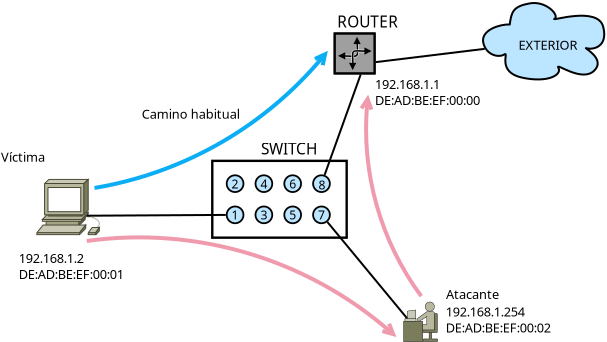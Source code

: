 <?xml version="1.0" encoding="UTF-8"?>
<dia:diagram xmlns:dia="http://www.lysator.liu.se/~alla/dia/">
  <dia:layer name="Fondo" visible="true" connectable="true" active="true">
    <dia:object type="Standard - Box" version="0" id="O0">
      <dia:attribute name="obj_pos">
        <dia:point val="21.12,10.32"/>
      </dia:attribute>
      <dia:attribute name="obj_bb">
        <dia:rectangle val="21.06,10.26;27.9,14.22"/>
      </dia:attribute>
      <dia:attribute name="elem_corner">
        <dia:point val="21.12,10.32"/>
      </dia:attribute>
      <dia:attribute name="elem_width">
        <dia:real val="6.72"/>
      </dia:attribute>
      <dia:attribute name="elem_height">
        <dia:real val="3.84"/>
      </dia:attribute>
      <dia:attribute name="border_width">
        <dia:real val="0.12"/>
      </dia:attribute>
      <dia:attribute name="show_background">
        <dia:boolean val="true"/>
      </dia:attribute>
    </dia:object>
    <dia:object type="Standard - Ellipse" version="0" id="O1">
      <dia:attribute name="obj_pos">
        <dia:point val="21.84,11.04"/>
      </dia:attribute>
      <dia:attribute name="obj_bb">
        <dia:rectangle val="21.795,10.995;22.725,11.925"/>
      </dia:attribute>
      <dia:attribute name="elem_corner">
        <dia:point val="21.84,11.04"/>
      </dia:attribute>
      <dia:attribute name="elem_width">
        <dia:real val="0.84"/>
      </dia:attribute>
      <dia:attribute name="elem_height">
        <dia:real val="0.84"/>
      </dia:attribute>
      <dia:attribute name="border_width">
        <dia:real val="0.09"/>
      </dia:attribute>
      <dia:attribute name="inner_color">
        <dia:color val="#bce5ffff"/>
      </dia:attribute>
    </dia:object>
    <dia:object type="Standard - Ellipse" version="0" id="O2">
      <dia:attribute name="obj_pos">
        <dia:point val="21.84,12.6"/>
      </dia:attribute>
      <dia:attribute name="obj_bb">
        <dia:rectangle val="21.795,12.555;22.725,13.485"/>
      </dia:attribute>
      <dia:attribute name="elem_corner">
        <dia:point val="21.84,12.6"/>
      </dia:attribute>
      <dia:attribute name="elem_width">
        <dia:real val="0.84"/>
      </dia:attribute>
      <dia:attribute name="elem_height">
        <dia:real val="0.84"/>
      </dia:attribute>
      <dia:attribute name="border_width">
        <dia:real val="0.09"/>
      </dia:attribute>
      <dia:attribute name="inner_color">
        <dia:color val="#bce5ffff"/>
      </dia:attribute>
    </dia:object>
    <dia:object type="Standard - Ellipse" version="0" id="O3">
      <dia:attribute name="obj_pos">
        <dia:point val="23.28,11.04"/>
      </dia:attribute>
      <dia:attribute name="obj_bb">
        <dia:rectangle val="23.235,10.995;24.165,11.925"/>
      </dia:attribute>
      <dia:attribute name="elem_corner">
        <dia:point val="23.28,11.04"/>
      </dia:attribute>
      <dia:attribute name="elem_width">
        <dia:real val="0.84"/>
      </dia:attribute>
      <dia:attribute name="elem_height">
        <dia:real val="0.84"/>
      </dia:attribute>
      <dia:attribute name="border_width">
        <dia:real val="0.09"/>
      </dia:attribute>
      <dia:attribute name="inner_color">
        <dia:color val="#bce5ffff"/>
      </dia:attribute>
    </dia:object>
    <dia:object type="Standard - Ellipse" version="0" id="O4">
      <dia:attribute name="obj_pos">
        <dia:point val="23.28,12.6"/>
      </dia:attribute>
      <dia:attribute name="obj_bb">
        <dia:rectangle val="23.235,12.555;24.165,13.485"/>
      </dia:attribute>
      <dia:attribute name="elem_corner">
        <dia:point val="23.28,12.6"/>
      </dia:attribute>
      <dia:attribute name="elem_width">
        <dia:real val="0.84"/>
      </dia:attribute>
      <dia:attribute name="elem_height">
        <dia:real val="0.84"/>
      </dia:attribute>
      <dia:attribute name="border_width">
        <dia:real val="0.09"/>
      </dia:attribute>
      <dia:attribute name="inner_color">
        <dia:color val="#bce5ffff"/>
      </dia:attribute>
    </dia:object>
    <dia:object type="Standard - Ellipse" version="0" id="O5">
      <dia:attribute name="obj_pos">
        <dia:point val="24.72,11.04"/>
      </dia:attribute>
      <dia:attribute name="obj_bb">
        <dia:rectangle val="24.675,10.995;25.605,11.925"/>
      </dia:attribute>
      <dia:attribute name="elem_corner">
        <dia:point val="24.72,11.04"/>
      </dia:attribute>
      <dia:attribute name="elem_width">
        <dia:real val="0.84"/>
      </dia:attribute>
      <dia:attribute name="elem_height">
        <dia:real val="0.84"/>
      </dia:attribute>
      <dia:attribute name="border_width">
        <dia:real val="0.09"/>
      </dia:attribute>
      <dia:attribute name="inner_color">
        <dia:color val="#bce5ffff"/>
      </dia:attribute>
    </dia:object>
    <dia:object type="Standard - Ellipse" version="0" id="O6">
      <dia:attribute name="obj_pos">
        <dia:point val="24.72,12.6"/>
      </dia:attribute>
      <dia:attribute name="obj_bb">
        <dia:rectangle val="24.675,12.555;25.605,13.485"/>
      </dia:attribute>
      <dia:attribute name="elem_corner">
        <dia:point val="24.72,12.6"/>
      </dia:attribute>
      <dia:attribute name="elem_width">
        <dia:real val="0.84"/>
      </dia:attribute>
      <dia:attribute name="elem_height">
        <dia:real val="0.84"/>
      </dia:attribute>
      <dia:attribute name="border_width">
        <dia:real val="0.09"/>
      </dia:attribute>
      <dia:attribute name="inner_color">
        <dia:color val="#bce5ffff"/>
      </dia:attribute>
    </dia:object>
    <dia:object type="Standard - Ellipse" version="0" id="O7">
      <dia:attribute name="obj_pos">
        <dia:point val="26.16,11.04"/>
      </dia:attribute>
      <dia:attribute name="obj_bb">
        <dia:rectangle val="26.115,10.995;27.045,11.925"/>
      </dia:attribute>
      <dia:attribute name="elem_corner">
        <dia:point val="26.16,11.04"/>
      </dia:attribute>
      <dia:attribute name="elem_width">
        <dia:real val="0.84"/>
      </dia:attribute>
      <dia:attribute name="elem_height">
        <dia:real val="0.84"/>
      </dia:attribute>
      <dia:attribute name="border_width">
        <dia:real val="0.09"/>
      </dia:attribute>
      <dia:attribute name="inner_color">
        <dia:color val="#bce5ffff"/>
      </dia:attribute>
    </dia:object>
    <dia:object type="Standard - Ellipse" version="0" id="O8">
      <dia:attribute name="obj_pos">
        <dia:point val="26.16,12.6"/>
      </dia:attribute>
      <dia:attribute name="obj_bb">
        <dia:rectangle val="26.115,12.555;27.045,13.485"/>
      </dia:attribute>
      <dia:attribute name="elem_corner">
        <dia:point val="26.16,12.6"/>
      </dia:attribute>
      <dia:attribute name="elem_width">
        <dia:real val="0.84"/>
      </dia:attribute>
      <dia:attribute name="elem_height">
        <dia:real val="0.84"/>
      </dia:attribute>
      <dia:attribute name="border_width">
        <dia:real val="0.09"/>
      </dia:attribute>
      <dia:attribute name="inner_color">
        <dia:color val="#bce5ffff"/>
      </dia:attribute>
    </dia:object>
    <dia:object type="Standard - Text" version="1" id="O9">
      <dia:attribute name="obj_pos">
        <dia:point val="24.992,9.706"/>
      </dia:attribute>
      <dia:attribute name="obj_bb">
        <dia:rectangle val="23.485,9.257;26.5,10.155"/>
      </dia:attribute>
      <dia:attribute name="text">
        <dia:composite type="text">
          <dia:attribute name="string">
            <dia:string>#SWITCH#</dia:string>
          </dia:attribute>
          <dia:attribute name="font">
            <dia:font family="sans" style="0" name="Helvetica"/>
          </dia:attribute>
          <dia:attribute name="height">
            <dia:real val="0.96"/>
          </dia:attribute>
          <dia:attribute name="pos">
            <dia:point val="24.992,9.972"/>
          </dia:attribute>
          <dia:attribute name="color">
            <dia:color val="#000000ff"/>
          </dia:attribute>
          <dia:attribute name="alignment">
            <dia:enum val="1"/>
          </dia:attribute>
        </dia:composite>
      </dia:attribute>
      <dia:attribute name="valign">
        <dia:enum val="2"/>
      </dia:attribute>
    </dia:object>
    <dia:object type="Standard - Text" version="1" id="O10">
      <dia:attribute name="obj_pos">
        <dia:point val="22.26,13.02"/>
      </dia:attribute>
      <dia:attribute name="obj_bb">
        <dia:rectangle val="22.066,12.664;22.454,13.376"/>
      </dia:attribute>
      <dia:attribute name="text">
        <dia:composite type="text">
          <dia:attribute name="string">
            <dia:string>#1#</dia:string>
          </dia:attribute>
          <dia:attribute name="font">
            <dia:font family="sans" style="0" name="Helvetica"/>
          </dia:attribute>
          <dia:attribute name="height">
            <dia:real val="0.762"/>
          </dia:attribute>
          <dia:attribute name="pos">
            <dia:point val="22.26,13.231"/>
          </dia:attribute>
          <dia:attribute name="color">
            <dia:color val="#000000ff"/>
          </dia:attribute>
          <dia:attribute name="alignment">
            <dia:enum val="1"/>
          </dia:attribute>
        </dia:composite>
      </dia:attribute>
      <dia:attribute name="valign">
        <dia:enum val="2"/>
      </dia:attribute>
      <dia:connections>
        <dia:connection handle="0" to="O2" connection="8"/>
      </dia:connections>
    </dia:object>
    <dia:object type="Standard - Text" version="1" id="O11">
      <dia:attribute name="obj_pos">
        <dia:point val="22.26,11.46"/>
      </dia:attribute>
      <dia:attribute name="obj_bb">
        <dia:rectangle val="22.066,11.104;22.454,11.816"/>
      </dia:attribute>
      <dia:attribute name="text">
        <dia:composite type="text">
          <dia:attribute name="string">
            <dia:string>#2#</dia:string>
          </dia:attribute>
          <dia:attribute name="font">
            <dia:font family="sans" style="0" name="Helvetica"/>
          </dia:attribute>
          <dia:attribute name="height">
            <dia:real val="0.762"/>
          </dia:attribute>
          <dia:attribute name="pos">
            <dia:point val="22.26,11.671"/>
          </dia:attribute>
          <dia:attribute name="color">
            <dia:color val="#000000ff"/>
          </dia:attribute>
          <dia:attribute name="alignment">
            <dia:enum val="1"/>
          </dia:attribute>
        </dia:composite>
      </dia:attribute>
      <dia:attribute name="valign">
        <dia:enum val="2"/>
      </dia:attribute>
      <dia:connections>
        <dia:connection handle="0" to="O1" connection="8"/>
      </dia:connections>
    </dia:object>
    <dia:object type="Standard - Text" version="1" id="O12">
      <dia:attribute name="obj_pos">
        <dia:point val="23.7,13.02"/>
      </dia:attribute>
      <dia:attribute name="obj_bb">
        <dia:rectangle val="23.506,12.664;23.894,13.376"/>
      </dia:attribute>
      <dia:attribute name="text">
        <dia:composite type="text">
          <dia:attribute name="string">
            <dia:string>#3#</dia:string>
          </dia:attribute>
          <dia:attribute name="font">
            <dia:font family="sans" style="0" name="Helvetica"/>
          </dia:attribute>
          <dia:attribute name="height">
            <dia:real val="0.762"/>
          </dia:attribute>
          <dia:attribute name="pos">
            <dia:point val="23.7,13.231"/>
          </dia:attribute>
          <dia:attribute name="color">
            <dia:color val="#000000ff"/>
          </dia:attribute>
          <dia:attribute name="alignment">
            <dia:enum val="1"/>
          </dia:attribute>
        </dia:composite>
      </dia:attribute>
      <dia:attribute name="valign">
        <dia:enum val="2"/>
      </dia:attribute>
      <dia:connections>
        <dia:connection handle="0" to="O4" connection="8"/>
      </dia:connections>
    </dia:object>
    <dia:object type="Standard - Text" version="1" id="O13">
      <dia:attribute name="obj_pos">
        <dia:point val="23.7,11.46"/>
      </dia:attribute>
      <dia:attribute name="obj_bb">
        <dia:rectangle val="23.506,11.104;23.894,11.816"/>
      </dia:attribute>
      <dia:attribute name="text">
        <dia:composite type="text">
          <dia:attribute name="string">
            <dia:string>#4#</dia:string>
          </dia:attribute>
          <dia:attribute name="font">
            <dia:font family="sans" style="0" name="Helvetica"/>
          </dia:attribute>
          <dia:attribute name="height">
            <dia:real val="0.762"/>
          </dia:attribute>
          <dia:attribute name="pos">
            <dia:point val="23.7,11.671"/>
          </dia:attribute>
          <dia:attribute name="color">
            <dia:color val="#000000ff"/>
          </dia:attribute>
          <dia:attribute name="alignment">
            <dia:enum val="1"/>
          </dia:attribute>
        </dia:composite>
      </dia:attribute>
      <dia:attribute name="valign">
        <dia:enum val="2"/>
      </dia:attribute>
      <dia:connections>
        <dia:connection handle="0" to="O3" connection="8"/>
      </dia:connections>
    </dia:object>
    <dia:object type="Standard - Text" version="1" id="O14">
      <dia:attribute name="obj_pos">
        <dia:point val="25.14,13.02"/>
      </dia:attribute>
      <dia:attribute name="obj_bb">
        <dia:rectangle val="24.946,12.664;25.334,13.376"/>
      </dia:attribute>
      <dia:attribute name="text">
        <dia:composite type="text">
          <dia:attribute name="string">
            <dia:string>#5#</dia:string>
          </dia:attribute>
          <dia:attribute name="font">
            <dia:font family="sans" style="0" name="Helvetica"/>
          </dia:attribute>
          <dia:attribute name="height">
            <dia:real val="0.762"/>
          </dia:attribute>
          <dia:attribute name="pos">
            <dia:point val="25.14,13.231"/>
          </dia:attribute>
          <dia:attribute name="color">
            <dia:color val="#000000ff"/>
          </dia:attribute>
          <dia:attribute name="alignment">
            <dia:enum val="1"/>
          </dia:attribute>
        </dia:composite>
      </dia:attribute>
      <dia:attribute name="valign">
        <dia:enum val="2"/>
      </dia:attribute>
      <dia:connections>
        <dia:connection handle="0" to="O6" connection="8"/>
      </dia:connections>
    </dia:object>
    <dia:object type="Standard - Text" version="1" id="O15">
      <dia:attribute name="obj_pos">
        <dia:point val="25.14,11.46"/>
      </dia:attribute>
      <dia:attribute name="obj_bb">
        <dia:rectangle val="24.946,11.104;25.334,11.816"/>
      </dia:attribute>
      <dia:attribute name="text">
        <dia:composite type="text">
          <dia:attribute name="string">
            <dia:string>#6#</dia:string>
          </dia:attribute>
          <dia:attribute name="font">
            <dia:font family="sans" style="0" name="Helvetica"/>
          </dia:attribute>
          <dia:attribute name="height">
            <dia:real val="0.762"/>
          </dia:attribute>
          <dia:attribute name="pos">
            <dia:point val="25.14,11.671"/>
          </dia:attribute>
          <dia:attribute name="color">
            <dia:color val="#000000ff"/>
          </dia:attribute>
          <dia:attribute name="alignment">
            <dia:enum val="1"/>
          </dia:attribute>
        </dia:composite>
      </dia:attribute>
      <dia:attribute name="valign">
        <dia:enum val="2"/>
      </dia:attribute>
      <dia:connections>
        <dia:connection handle="0" to="O5" connection="8"/>
      </dia:connections>
    </dia:object>
    <dia:object type="Standard - Text" version="1" id="O16">
      <dia:attribute name="obj_pos">
        <dia:point val="26.58,13.02"/>
      </dia:attribute>
      <dia:attribute name="obj_bb">
        <dia:rectangle val="26.386,12.664;26.774,13.376"/>
      </dia:attribute>
      <dia:attribute name="text">
        <dia:composite type="text">
          <dia:attribute name="string">
            <dia:string>#7#</dia:string>
          </dia:attribute>
          <dia:attribute name="font">
            <dia:font family="sans" style="0" name="Helvetica"/>
          </dia:attribute>
          <dia:attribute name="height">
            <dia:real val="0.762"/>
          </dia:attribute>
          <dia:attribute name="pos">
            <dia:point val="26.58,13.231"/>
          </dia:attribute>
          <dia:attribute name="color">
            <dia:color val="#000000ff"/>
          </dia:attribute>
          <dia:attribute name="alignment">
            <dia:enum val="1"/>
          </dia:attribute>
        </dia:composite>
      </dia:attribute>
      <dia:attribute name="valign">
        <dia:enum val="2"/>
      </dia:attribute>
      <dia:connections>
        <dia:connection handle="0" to="O8" connection="8"/>
      </dia:connections>
    </dia:object>
    <dia:object type="Standard - Text" version="1" id="O17">
      <dia:attribute name="obj_pos">
        <dia:point val="26.6,11.519"/>
      </dia:attribute>
      <dia:attribute name="obj_bb">
        <dia:rectangle val="26.406,11.162;26.794,11.875"/>
      </dia:attribute>
      <dia:attribute name="text">
        <dia:composite type="text">
          <dia:attribute name="string">
            <dia:string>#8#</dia:string>
          </dia:attribute>
          <dia:attribute name="font">
            <dia:font family="sans" style="0" name="Helvetica"/>
          </dia:attribute>
          <dia:attribute name="height">
            <dia:real val="0.762"/>
          </dia:attribute>
          <dia:attribute name="pos">
            <dia:point val="26.6,11.73"/>
          </dia:attribute>
          <dia:attribute name="color">
            <dia:color val="#000000ff"/>
          </dia:attribute>
          <dia:attribute name="alignment">
            <dia:enum val="1"/>
          </dia:attribute>
        </dia:composite>
      </dia:attribute>
      <dia:attribute name="valign">
        <dia:enum val="2"/>
      </dia:attribute>
    </dia:object>
    <dia:object type="Network - Cloud" version="1" id="O18">
      <dia:attribute name="obj_pos">
        <dia:point val="34.657,2.427"/>
      </dia:attribute>
      <dia:attribute name="obj_bb">
        <dia:rectangle val="34.557,2.327;40.818,6.35"/>
      </dia:attribute>
      <dia:attribute name="meta">
        <dia:composite type="dict"/>
      </dia:attribute>
      <dia:attribute name="elem_corner">
        <dia:point val="34.657,2.427"/>
      </dia:attribute>
      <dia:attribute name="elem_width">
        <dia:real val="6.061"/>
      </dia:attribute>
      <dia:attribute name="elem_height">
        <dia:real val="3.823"/>
      </dia:attribute>
      <dia:attribute name="line_width">
        <dia:real val="0.1"/>
      </dia:attribute>
      <dia:attribute name="line_colour">
        <dia:color val="#000000ff"/>
      </dia:attribute>
      <dia:attribute name="fill_colour">
        <dia:color val="#bce5ffff"/>
      </dia:attribute>
      <dia:attribute name="show_background">
        <dia:boolean val="true"/>
      </dia:attribute>
      <dia:attribute name="line_style">
        <dia:enum val="0"/>
        <dia:real val="1"/>
      </dia:attribute>
      <dia:attribute name="padding">
        <dia:real val="0.1"/>
      </dia:attribute>
      <dia:attribute name="text">
        <dia:composite type="text">
          <dia:attribute name="string">
            <dia:string>#EXTERIOR#</dia:string>
          </dia:attribute>
          <dia:attribute name="font">
            <dia:font family="sans" style="0" name="Helvetica"/>
          </dia:attribute>
          <dia:attribute name="height">
            <dia:real val="0.8"/>
          </dia:attribute>
          <dia:attribute name="pos">
            <dia:point val="37.906,4.641"/>
          </dia:attribute>
          <dia:attribute name="color">
            <dia:color val="#000000ff"/>
          </dia:attribute>
          <dia:attribute name="alignment">
            <dia:enum val="1"/>
          </dia:attribute>
        </dia:composite>
      </dia:attribute>
      <dia:attribute name="text_fitting">
        <dia:enum val="1"/>
      </dia:attribute>
      <dia:attribute name="flip_horizontal">
        <dia:boolean val="false"/>
      </dia:attribute>
      <dia:attribute name="flip_vertical">
        <dia:boolean val="false"/>
      </dia:attribute>
      <dia:attribute name="subscale">
        <dia:real val="1"/>
      </dia:attribute>
    </dia:object>
    <dia:object type="Network - Router Symbol" version="1" id="O19">
      <dia:attribute name="obj_pos">
        <dia:point val="27.238,3.95"/>
      </dia:attribute>
      <dia:attribute name="obj_bb">
        <dia:rectangle val="27.137,3.85;29.337,6.05"/>
      </dia:attribute>
      <dia:attribute name="meta">
        <dia:composite type="dict"/>
      </dia:attribute>
      <dia:attribute name="elem_corner">
        <dia:point val="27.238,3.95"/>
      </dia:attribute>
      <dia:attribute name="elem_width">
        <dia:real val="2"/>
      </dia:attribute>
      <dia:attribute name="elem_height">
        <dia:real val="2"/>
      </dia:attribute>
      <dia:attribute name="line_width">
        <dia:real val="0.1"/>
      </dia:attribute>
      <dia:attribute name="line_colour">
        <dia:color val="#000000ff"/>
      </dia:attribute>
      <dia:attribute name="fill_colour">
        <dia:color val="#ffffffff"/>
      </dia:attribute>
      <dia:attribute name="show_background">
        <dia:boolean val="true"/>
      </dia:attribute>
      <dia:attribute name="line_style">
        <dia:enum val="0"/>
        <dia:real val="1"/>
      </dia:attribute>
      <dia:attribute name="flip_horizontal">
        <dia:boolean val="false"/>
      </dia:attribute>
      <dia:attribute name="flip_vertical">
        <dia:boolean val="false"/>
      </dia:attribute>
      <dia:attribute name="subscale">
        <dia:real val="1"/>
      </dia:attribute>
    </dia:object>
    <dia:object type="Standard - Text" version="1" id="O20">
      <dia:attribute name="obj_pos">
        <dia:point val="28.887,3.35"/>
      </dia:attribute>
      <dia:attribute name="obj_bb">
        <dia:rectangle val="27.294,2.901;30.481,3.799"/>
      </dia:attribute>
      <dia:attribute name="text">
        <dia:composite type="text">
          <dia:attribute name="string">
            <dia:string>#ROUTER#</dia:string>
          </dia:attribute>
          <dia:attribute name="font">
            <dia:font family="sans" style="0" name="Helvetica"/>
          </dia:attribute>
          <dia:attribute name="height">
            <dia:real val="0.96"/>
          </dia:attribute>
          <dia:attribute name="pos">
            <dia:point val="28.887,3.616"/>
          </dia:attribute>
          <dia:attribute name="color">
            <dia:color val="#000000ff"/>
          </dia:attribute>
          <dia:attribute name="alignment">
            <dia:enum val="1"/>
          </dia:attribute>
        </dia:composite>
      </dia:attribute>
      <dia:attribute name="valign">
        <dia:enum val="2"/>
      </dia:attribute>
    </dia:object>
    <dia:object type="Standard - Line" version="0" id="O21">
      <dia:attribute name="obj_pos">
        <dia:point val="26.737,11.022"/>
      </dia:attribute>
      <dia:attribute name="obj_bb">
        <dia:rectangle val="26.673,5.936;28.604,11.086"/>
      </dia:attribute>
      <dia:attribute name="conn_endpoints">
        <dia:point val="26.737,11.022"/>
        <dia:point val="28.54,6.0"/>
      </dia:attribute>
      <dia:attribute name="numcp">
        <dia:int val="1"/>
      </dia:attribute>
      <dia:connections>
        <dia:connection handle="0" to="O7" connection="8"/>
        <dia:connection handle="1" to="O19" connection="4"/>
      </dia:connections>
    </dia:object>
    <dia:object type="Standard - Line" version="0" id="O22">
      <dia:attribute name="obj_pos">
        <dia:point val="29.288,5.383"/>
      </dia:attribute>
      <dia:attribute name="obj_bb">
        <dia:rectangle val="29.232,4.662;34.797,5.439"/>
      </dia:attribute>
      <dia:attribute name="conn_endpoints">
        <dia:point val="29.288,5.383"/>
        <dia:point val="34.741,4.718"/>
      </dia:attribute>
      <dia:attribute name="numcp">
        <dia:int val="1"/>
      </dia:attribute>
      <dia:connections>
        <dia:connection handle="0" to="O19" connection="4"/>
        <dia:connection handle="1" to="O18" connection="4"/>
      </dia:connections>
    </dia:object>
    <dia:object type="Cisco - Androgynous Person" version="1" id="O23">
      <dia:attribute name="obj_pos">
        <dia:point val="30.677,17.366"/>
      </dia:attribute>
      <dia:attribute name="obj_bb">
        <dia:rectangle val="30.676,17.365;32.405,19.367"/>
      </dia:attribute>
      <dia:attribute name="meta">
        <dia:composite type="dict"/>
      </dia:attribute>
      <dia:attribute name="elem_corner">
        <dia:point val="30.677,17.366"/>
      </dia:attribute>
      <dia:attribute name="elem_width">
        <dia:real val="1.726"/>
      </dia:attribute>
      <dia:attribute name="elem_height">
        <dia:real val="2"/>
      </dia:attribute>
      <dia:attribute name="line_width">
        <dia:real val="0.1"/>
      </dia:attribute>
      <dia:attribute name="line_colour">
        <dia:color val="#000000ff"/>
      </dia:attribute>
      <dia:attribute name="fill_colour">
        <dia:color val="#ffffffff"/>
      </dia:attribute>
      <dia:attribute name="show_background">
        <dia:boolean val="true"/>
      </dia:attribute>
      <dia:attribute name="line_style">
        <dia:enum val="0"/>
        <dia:real val="1"/>
      </dia:attribute>
      <dia:attribute name="flip_horizontal">
        <dia:boolean val="true"/>
      </dia:attribute>
      <dia:attribute name="flip_vertical">
        <dia:boolean val="false"/>
      </dia:attribute>
      <dia:attribute name="subscale">
        <dia:real val="1"/>
      </dia:attribute>
    </dia:object>
    <dia:object type="Standard - Line" version="0" id="O24">
      <dia:attribute name="obj_pos">
        <dia:point val="30.856,18.188"/>
      </dia:attribute>
      <dia:attribute name="obj_bb">
        <dia:rectangle val="26.805,13.307;30.926,18.259"/>
      </dia:attribute>
      <dia:attribute name="conn_endpoints">
        <dia:point val="30.856,18.188"/>
        <dia:point val="26.876,13.377"/>
      </dia:attribute>
      <dia:attribute name="numcp">
        <dia:int val="1"/>
      </dia:attribute>
      <dia:connections>
        <dia:connection handle="0" to="O23" connection="10"/>
        <dia:connection handle="1" to="O8" connection="8"/>
      </dia:connections>
    </dia:object>
    <dia:object type="Standard - Text" version="1" id="O25">
      <dia:attribute name="obj_pos">
        <dia:point val="32.803,16.977"/>
      </dia:attribute>
      <dia:attribute name="obj_bb">
        <dia:rectangle val="32.803,16.604;35.668,17.351"/>
      </dia:attribute>
      <dia:attribute name="text">
        <dia:composite type="text">
          <dia:attribute name="string">
            <dia:string>#Atacante#</dia:string>
          </dia:attribute>
          <dia:attribute name="font">
            <dia:font family="sans" style="0" name="Helvetica"/>
          </dia:attribute>
          <dia:attribute name="height">
            <dia:real val="0.8"/>
          </dia:attribute>
          <dia:attribute name="pos">
            <dia:point val="32.803,17.199"/>
          </dia:attribute>
          <dia:attribute name="color">
            <dia:color val="#000000ff"/>
          </dia:attribute>
          <dia:attribute name="alignment">
            <dia:enum val="0"/>
          </dia:attribute>
        </dia:composite>
      </dia:attribute>
      <dia:attribute name="valign">
        <dia:enum val="2"/>
      </dia:attribute>
    </dia:object>
    <dia:object type="Standard - Text" version="1" id="O26">
      <dia:attribute name="obj_pos">
        <dia:point val="32.796,18.253"/>
      </dia:attribute>
      <dia:attribute name="obj_bb">
        <dia:rectangle val="32.796,17.479;38.896,19.026"/>
      </dia:attribute>
      <dia:attribute name="text">
        <dia:composite type="text">
          <dia:attribute name="string">
            <dia:string>#192.168.1.254
DE:AD:BE:EF:00:02#</dia:string>
          </dia:attribute>
          <dia:attribute name="font">
            <dia:font family="sans" style="0" name="Helvetica"/>
          </dia:attribute>
          <dia:attribute name="height">
            <dia:real val="0.8"/>
          </dia:attribute>
          <dia:attribute name="pos">
            <dia:point val="32.796,18.074"/>
          </dia:attribute>
          <dia:attribute name="color">
            <dia:color val="#000000ff"/>
          </dia:attribute>
          <dia:attribute name="alignment">
            <dia:enum val="0"/>
          </dia:attribute>
        </dia:composite>
      </dia:attribute>
      <dia:attribute name="valign">
        <dia:enum val="2"/>
      </dia:attribute>
    </dia:object>
    <dia:object type="Cisco - SUN workstation" version="1" id="O27">
      <dia:attribute name="obj_pos">
        <dia:point val="12.348,11.25"/>
      </dia:attribute>
      <dia:attribute name="obj_bb">
        <dia:rectangle val="12.346,11.248;15.496,14.027"/>
      </dia:attribute>
      <dia:attribute name="meta">
        <dia:composite type="dict"/>
      </dia:attribute>
      <dia:attribute name="elem_corner">
        <dia:point val="12.348,11.25"/>
      </dia:attribute>
      <dia:attribute name="elem_width">
        <dia:real val="3.125"/>
      </dia:attribute>
      <dia:attribute name="elem_height">
        <dia:real val="2.775"/>
      </dia:attribute>
      <dia:attribute name="line_width">
        <dia:real val="0.1"/>
      </dia:attribute>
      <dia:attribute name="line_colour">
        <dia:color val="#000000ff"/>
      </dia:attribute>
      <dia:attribute name="fill_colour">
        <dia:color val="#ffffffff"/>
      </dia:attribute>
      <dia:attribute name="show_background">
        <dia:boolean val="true"/>
      </dia:attribute>
      <dia:attribute name="line_style">
        <dia:enum val="0"/>
        <dia:real val="1"/>
      </dia:attribute>
      <dia:attribute name="flip_horizontal">
        <dia:boolean val="false"/>
      </dia:attribute>
      <dia:attribute name="flip_vertical">
        <dia:boolean val="false"/>
      </dia:attribute>
      <dia:attribute name="subscale">
        <dia:real val="1"/>
      </dia:attribute>
    </dia:object>
    <dia:object type="Standard - Line" version="0" id="O28">
      <dia:attribute name="obj_pos">
        <dia:point val="14.844,13.063"/>
      </dia:attribute>
      <dia:attribute name="obj_bb">
        <dia:rectangle val="14.794,12.972;21.845,13.113"/>
      </dia:attribute>
      <dia:attribute name="conn_endpoints">
        <dia:point val="14.844,13.063"/>
        <dia:point val="21.795,13.023"/>
      </dia:attribute>
      <dia:attribute name="numcp">
        <dia:int val="1"/>
      </dia:attribute>
      <dia:connections>
        <dia:connection handle="0" to="O27" connection="10"/>
        <dia:connection handle="1" to="O2" connection="8"/>
      </dia:connections>
    </dia:object>
    <dia:object type="Standard - Arc" version="0" id="O29">
      <dia:attribute name="obj_pos">
        <dia:point val="15.232,11.674"/>
      </dia:attribute>
      <dia:attribute name="obj_bb">
        <dia:rectangle val="15.095,4.678;27.036,11.811"/>
      </dia:attribute>
      <dia:attribute name="conn_endpoints">
        <dia:point val="15.232,11.674"/>
        <dia:point val="26.899,4.815"/>
      </dia:attribute>
      <dia:attribute name="arc_color">
        <dia:color val="#0baef4ff"/>
      </dia:attribute>
      <dia:attribute name="curve_distance">
        <dia:real val="1.25"/>
      </dia:attribute>
      <dia:attribute name="line_width">
        <dia:real val="0.2"/>
      </dia:attribute>
      <dia:attribute name="end_arrow">
        <dia:enum val="1"/>
      </dia:attribute>
      <dia:attribute name="end_arrow_length">
        <dia:real val="0.5"/>
      </dia:attribute>
      <dia:attribute name="end_arrow_width">
        <dia:real val="0.5"/>
      </dia:attribute>
    </dia:object>
    <dia:object type="Standard - Arc" version="0" id="O30">
      <dia:attribute name="obj_pos">
        <dia:point val="14.843,14.326"/>
      </dia:attribute>
      <dia:attribute name="obj_bb">
        <dia:rectangle val="14.718,14.046;30.454,19.259"/>
      </dia:attribute>
      <dia:attribute name="conn_endpoints">
        <dia:point val="14.843,14.326"/>
        <dia:point val="30.328,19.134"/>
      </dia:attribute>
      <dia:attribute name="arc_color">
        <dia:color val="#ef9badff"/>
      </dia:attribute>
      <dia:attribute name="curve_distance">
        <dia:real val="-1.806"/>
      </dia:attribute>
      <dia:attribute name="line_width">
        <dia:real val="0.2"/>
      </dia:attribute>
      <dia:attribute name="end_arrow">
        <dia:enum val="1"/>
      </dia:attribute>
      <dia:attribute name="end_arrow_length">
        <dia:real val="0.5"/>
      </dia:attribute>
      <dia:attribute name="end_arrow_width">
        <dia:real val="0.5"/>
      </dia:attribute>
    </dia:object>
    <dia:object type="Standard - Arc" version="0" id="O31">
      <dia:attribute name="obj_pos">
        <dia:point val="28.914,7.007"/>
      </dia:attribute>
      <dia:attribute name="obj_bb">
        <dia:rectangle val="28.405,6.885;31.688,17.206"/>
      </dia:attribute>
      <dia:attribute name="conn_endpoints">
        <dia:point val="28.914,7.007"/>
        <dia:point val="31.566,17.083"/>
      </dia:attribute>
      <dia:attribute name="arc_color">
        <dia:color val="#ef9badff"/>
      </dia:attribute>
      <dia:attribute name="curve_distance">
        <dia:real val="1"/>
      </dia:attribute>
      <dia:attribute name="line_width">
        <dia:real val="0.2"/>
      </dia:attribute>
      <dia:attribute name="start_arrow">
        <dia:enum val="1"/>
      </dia:attribute>
      <dia:attribute name="start_arrow_length">
        <dia:real val="0.5"/>
      </dia:attribute>
      <dia:attribute name="start_arrow_width">
        <dia:real val="0.5"/>
      </dia:attribute>
    </dia:object>
    <dia:object type="Standard - Text" version="1" id="O32">
      <dia:attribute name="obj_pos">
        <dia:point val="20.04,7.962"/>
      </dia:attribute>
      <dia:attribute name="obj_bb">
        <dia:rectangle val="17.416,7.588;22.664,8.335"/>
      </dia:attribute>
      <dia:attribute name="text">
        <dia:composite type="text">
          <dia:attribute name="string">
            <dia:string>#Camino habitual#</dia:string>
          </dia:attribute>
          <dia:attribute name="font">
            <dia:font family="sans" style="0" name="Helvetica"/>
          </dia:attribute>
          <dia:attribute name="height">
            <dia:real val="0.8"/>
          </dia:attribute>
          <dia:attribute name="pos">
            <dia:point val="20.04,8.183"/>
          </dia:attribute>
          <dia:attribute name="color">
            <dia:color val="#000000ff"/>
          </dia:attribute>
          <dia:attribute name="alignment">
            <dia:enum val="1"/>
          </dia:attribute>
        </dia:composite>
      </dia:attribute>
      <dia:attribute name="valign">
        <dia:enum val="2"/>
      </dia:attribute>
    </dia:object>
    <dia:object type="Standard - Text" version="1" id="O33">
      <dia:attribute name="obj_pos">
        <dia:point val="11.661,10.118"/>
      </dia:attribute>
      <dia:attribute name="obj_bb">
        <dia:rectangle val="10.456,9.745;12.866,10.492"/>
      </dia:attribute>
      <dia:attribute name="text">
        <dia:composite type="text">
          <dia:attribute name="string">
            <dia:string>#Víctima#</dia:string>
          </dia:attribute>
          <dia:attribute name="font">
            <dia:font family="sans" style="0" name="Helvetica"/>
          </dia:attribute>
          <dia:attribute name="height">
            <dia:real val="0.8"/>
          </dia:attribute>
          <dia:attribute name="pos">
            <dia:point val="11.661,10.34"/>
          </dia:attribute>
          <dia:attribute name="color">
            <dia:color val="#000000ff"/>
          </dia:attribute>
          <dia:attribute name="alignment">
            <dia:enum val="1"/>
          </dia:attribute>
        </dia:composite>
      </dia:attribute>
      <dia:attribute name="valign">
        <dia:enum val="2"/>
      </dia:attribute>
    </dia:object>
    <dia:object type="Standard - Text" version="1" id="O34">
      <dia:attribute name="obj_pos">
        <dia:point val="11.442,15.577"/>
      </dia:attribute>
      <dia:attribute name="obj_bb">
        <dia:rectangle val="11.442,14.803;17.542,16.351"/>
      </dia:attribute>
      <dia:attribute name="text">
        <dia:composite type="text">
          <dia:attribute name="string">
            <dia:string>#192.168.1.2
DE:AD:BE:EF:00:01#</dia:string>
          </dia:attribute>
          <dia:attribute name="font">
            <dia:font family="sans" style="0" name="Helvetica"/>
          </dia:attribute>
          <dia:attribute name="height">
            <dia:real val="0.8"/>
          </dia:attribute>
          <dia:attribute name="pos">
            <dia:point val="11.442,15.398"/>
          </dia:attribute>
          <dia:attribute name="color">
            <dia:color val="#000000ff"/>
          </dia:attribute>
          <dia:attribute name="alignment">
            <dia:enum val="0"/>
          </dia:attribute>
        </dia:composite>
      </dia:attribute>
      <dia:attribute name="valign">
        <dia:enum val="2"/>
      </dia:attribute>
    </dia:object>
    <dia:object type="Standard - Text" version="1" id="O35">
      <dia:attribute name="obj_pos">
        <dia:point val="29.261,6.879"/>
      </dia:attribute>
      <dia:attribute name="obj_bb">
        <dia:rectangle val="29.261,6.106;35.361,7.653"/>
      </dia:attribute>
      <dia:attribute name="text">
        <dia:composite type="text">
          <dia:attribute name="string">
            <dia:string>#192.168.1.1
DE:AD:BE:EF:00:00#</dia:string>
          </dia:attribute>
          <dia:attribute name="font">
            <dia:font family="sans" style="0" name="Helvetica"/>
          </dia:attribute>
          <dia:attribute name="height">
            <dia:real val="0.8"/>
          </dia:attribute>
          <dia:attribute name="pos">
            <dia:point val="29.261,6.701"/>
          </dia:attribute>
          <dia:attribute name="color">
            <dia:color val="#000000ff"/>
          </dia:attribute>
          <dia:attribute name="alignment">
            <dia:enum val="0"/>
          </dia:attribute>
        </dia:composite>
      </dia:attribute>
      <dia:attribute name="valign">
        <dia:enum val="2"/>
      </dia:attribute>
    </dia:object>
  </dia:layer>
</dia:diagram>
